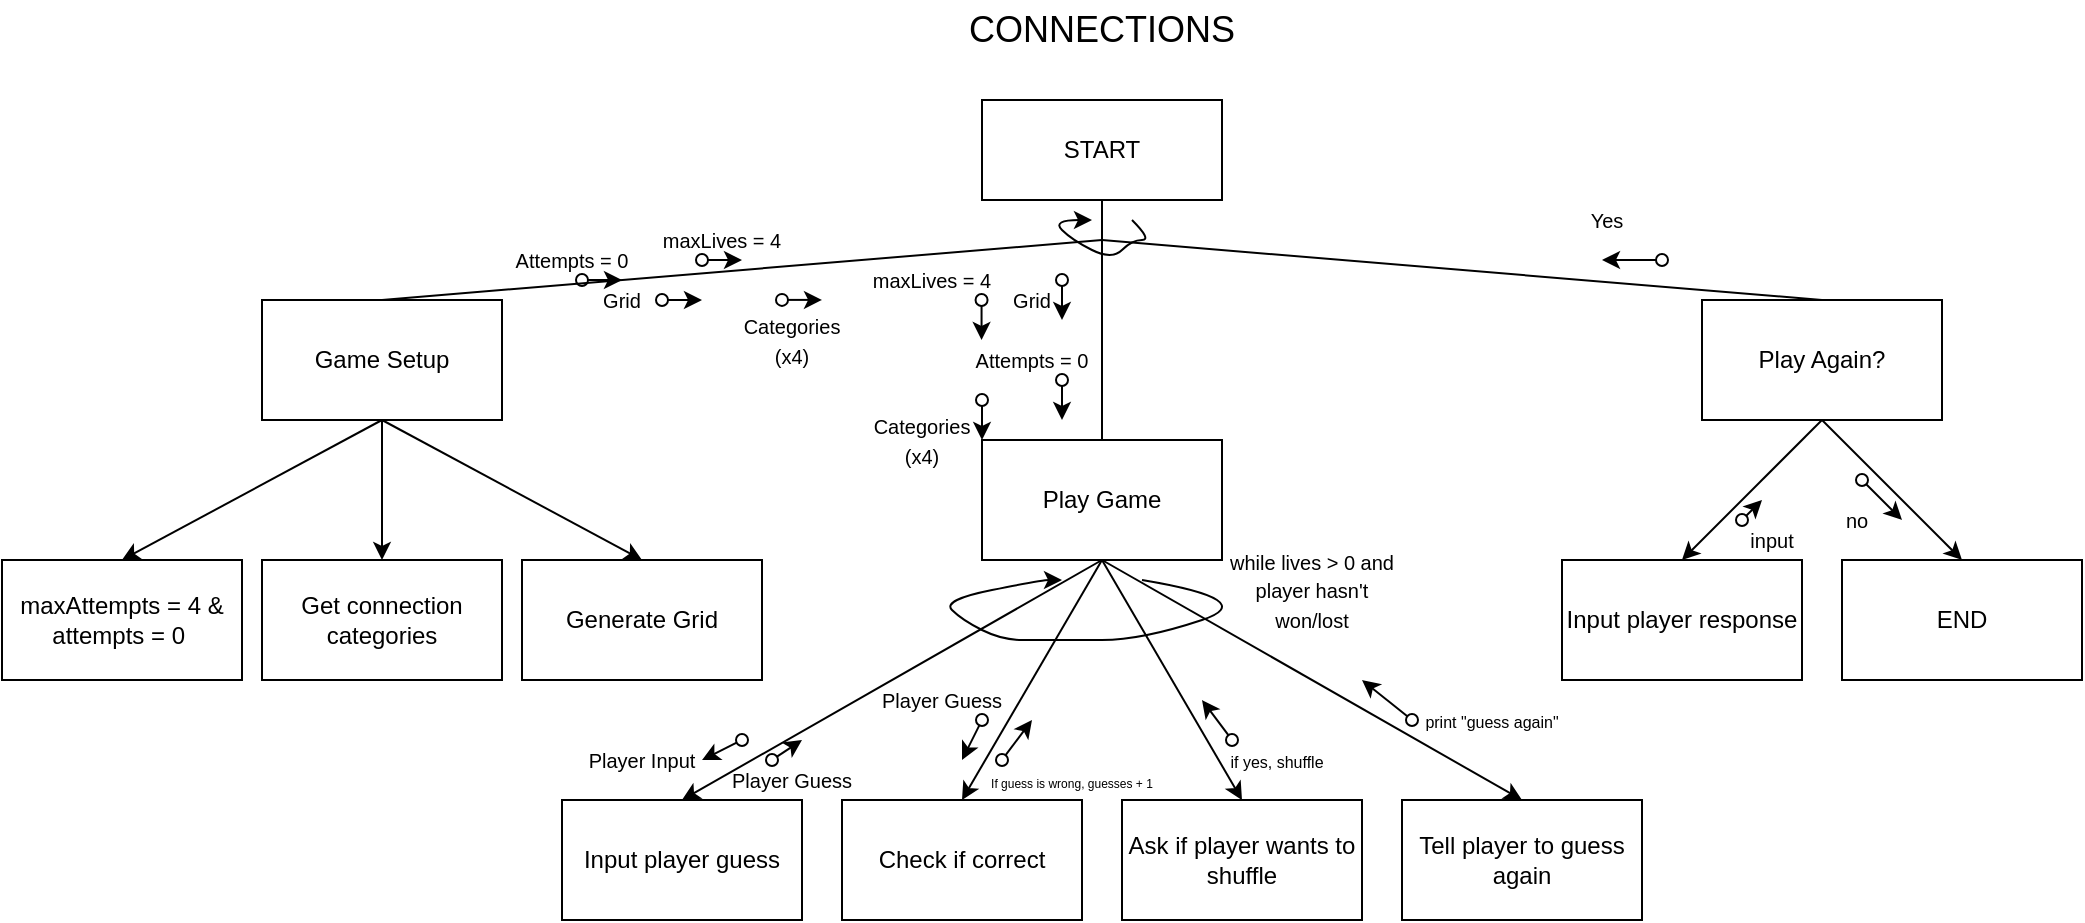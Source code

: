 <mxfile version="24.0.7" type="device">
  <diagram id="C5RBs43oDa-KdzZeNtuy" name="Page-1">
    <mxGraphModel dx="3827" dy="1514" grid="1" gridSize="10" guides="1" tooltips="1" connect="1" arrows="1" fold="1" page="1" pageScale="1" pageWidth="827" pageHeight="1169" math="0" shadow="0">
      <root>
        <mxCell id="WIyWlLk6GJQsqaUBKTNV-0" />
        <mxCell id="WIyWlLk6GJQsqaUBKTNV-1" parent="WIyWlLk6GJQsqaUBKTNV-0" />
        <mxCell id="Q6kSdcH3bPvuIhMGrKR0-1" value="&lt;font style=&quot;font-size: 18px;&quot;&gt;CONNECTIONS&lt;/font&gt;" style="text;html=1;align=center;verticalAlign=middle;whiteSpace=wrap;rounded=0;" parent="WIyWlLk6GJQsqaUBKTNV-1" vertex="1">
          <mxGeometry x="224" y="22" width="180" height="30" as="geometry" />
        </mxCell>
        <mxCell id="tvPlYiS4YBXItze0JCn1-2" value="" style="curved=1;endArrow=classic;html=1;rounded=0;" parent="WIyWlLk6GJQsqaUBKTNV-1" edge="1">
          <mxGeometry width="50" height="50" relative="1" as="geometry">
            <mxPoint x="334" y="312" as="sourcePoint" />
            <mxPoint x="294" y="312" as="targetPoint" />
            <Array as="points">
              <mxPoint x="394" y="322" />
              <mxPoint x="334" y="342" />
              <mxPoint x="294" y="342" />
              <mxPoint x="284" y="342" />
              <mxPoint x="264" y="342" />
              <mxPoint x="244" y="332" />
              <mxPoint x="234" y="322" />
              <mxPoint x="284" y="312" />
            </Array>
          </mxGeometry>
        </mxCell>
        <mxCell id="fhvomBdY3sjXvyRMCnTw-0" value="START" style="rounded=0;whiteSpace=wrap;html=1;" parent="WIyWlLk6GJQsqaUBKTNV-1" vertex="1">
          <mxGeometry x="254" y="72" width="120" height="50" as="geometry" />
        </mxCell>
        <mxCell id="fhvomBdY3sjXvyRMCnTw-1" value="Game Setup" style="rounded=0;whiteSpace=wrap;html=1;" parent="WIyWlLk6GJQsqaUBKTNV-1" vertex="1">
          <mxGeometry x="-106" y="172" width="120" height="60" as="geometry" />
        </mxCell>
        <mxCell id="fhvomBdY3sjXvyRMCnTw-2" value="Play Game" style="rounded=0;whiteSpace=wrap;html=1;" parent="WIyWlLk6GJQsqaUBKTNV-1" vertex="1">
          <mxGeometry x="254" y="242" width="120" height="60" as="geometry" />
        </mxCell>
        <mxCell id="fhvomBdY3sjXvyRMCnTw-3" value="Input player guess" style="rounded=0;whiteSpace=wrap;html=1;" parent="WIyWlLk6GJQsqaUBKTNV-1" vertex="1">
          <mxGeometry x="44" y="422" width="120" height="60" as="geometry" />
        </mxCell>
        <mxCell id="fhvomBdY3sjXvyRMCnTw-4" value="Play Again?" style="rounded=0;whiteSpace=wrap;html=1;" parent="WIyWlLk6GJQsqaUBKTNV-1" vertex="1">
          <mxGeometry x="614" y="172" width="120" height="60" as="geometry" />
        </mxCell>
        <mxCell id="fhvomBdY3sjXvyRMCnTw-5" value="" style="endArrow=none;html=1;rounded=0;exitX=0.5;exitY=0;exitDx=0;exitDy=0;" parent="WIyWlLk6GJQsqaUBKTNV-1" source="fhvomBdY3sjXvyRMCnTw-1" edge="1">
          <mxGeometry width="50" height="50" relative="1" as="geometry">
            <mxPoint x="284" y="232" as="sourcePoint" />
            <mxPoint x="314" y="142" as="targetPoint" />
          </mxGeometry>
        </mxCell>
        <mxCell id="fhvomBdY3sjXvyRMCnTw-6" value="" style="endArrow=none;html=1;rounded=0;entryX=0.5;entryY=1;entryDx=0;entryDy=0;exitX=0.5;exitY=0;exitDx=0;exitDy=0;" parent="WIyWlLk6GJQsqaUBKTNV-1" source="fhvomBdY3sjXvyRMCnTw-2" target="fhvomBdY3sjXvyRMCnTw-0" edge="1">
          <mxGeometry width="50" height="50" relative="1" as="geometry">
            <mxPoint x="314" y="252" as="sourcePoint" />
            <mxPoint x="364" y="202" as="targetPoint" />
          </mxGeometry>
        </mxCell>
        <mxCell id="fhvomBdY3sjXvyRMCnTw-7" value="" style="endArrow=none;html=1;rounded=0;exitX=0.5;exitY=0;exitDx=0;exitDy=0;" parent="WIyWlLk6GJQsqaUBKTNV-1" source="fhvomBdY3sjXvyRMCnTw-4" edge="1">
          <mxGeometry width="50" height="50" relative="1" as="geometry">
            <mxPoint x="434" y="242" as="sourcePoint" />
            <mxPoint x="314" y="142" as="targetPoint" />
          </mxGeometry>
        </mxCell>
        <mxCell id="fhvomBdY3sjXvyRMCnTw-12" value="" style="endArrow=classic;html=1;rounded=0;startArrow=oval;startFill=0;" parent="WIyWlLk6GJQsqaUBKTNV-1" edge="1">
          <mxGeometry width="50" height="50" relative="1" as="geometry">
            <mxPoint x="94" y="172" as="sourcePoint" />
            <mxPoint x="114" y="172" as="targetPoint" />
            <Array as="points">
              <mxPoint x="94" y="172" />
            </Array>
          </mxGeometry>
        </mxCell>
        <mxCell id="fhvomBdY3sjXvyRMCnTw-13" value="maxAttempts = 4 &amp;amp; attempts = 0&amp;nbsp;" style="rounded=0;whiteSpace=wrap;html=1;" parent="WIyWlLk6GJQsqaUBKTNV-1" vertex="1">
          <mxGeometry x="-236" y="302" width="120" height="60" as="geometry" />
        </mxCell>
        <mxCell id="fhvomBdY3sjXvyRMCnTw-14" value="Get connection categories" style="rounded=0;whiteSpace=wrap;html=1;" parent="WIyWlLk6GJQsqaUBKTNV-1" vertex="1">
          <mxGeometry x="-106" y="302" width="120" height="60" as="geometry" />
        </mxCell>
        <mxCell id="fhvomBdY3sjXvyRMCnTw-15" value="Generate Grid" style="rounded=0;whiteSpace=wrap;html=1;" parent="WIyWlLk6GJQsqaUBKTNV-1" vertex="1">
          <mxGeometry x="24" y="302" width="120" height="60" as="geometry" />
        </mxCell>
        <mxCell id="fhvomBdY3sjXvyRMCnTw-16" value="" style="endArrow=classic;html=1;rounded=0;exitX=0.5;exitY=1;exitDx=0;exitDy=0;entryX=0.5;entryY=0;entryDx=0;entryDy=0;" parent="WIyWlLk6GJQsqaUBKTNV-1" source="fhvomBdY3sjXvyRMCnTw-1" target="fhvomBdY3sjXvyRMCnTw-15" edge="1">
          <mxGeometry width="50" height="50" relative="1" as="geometry">
            <mxPoint x="34" y="222" as="sourcePoint" />
            <mxPoint x="84" y="172" as="targetPoint" />
          </mxGeometry>
        </mxCell>
        <mxCell id="fhvomBdY3sjXvyRMCnTw-17" value="" style="endArrow=classic;html=1;rounded=0;entryX=0.5;entryY=0;entryDx=0;entryDy=0;exitX=0.5;exitY=1;exitDx=0;exitDy=0;" parent="WIyWlLk6GJQsqaUBKTNV-1" source="fhvomBdY3sjXvyRMCnTw-1" target="fhvomBdY3sjXvyRMCnTw-14" edge="1">
          <mxGeometry width="50" height="50" relative="1" as="geometry">
            <mxPoint x="-6" y="232" as="sourcePoint" />
            <mxPoint x="24" y="232" as="targetPoint" />
          </mxGeometry>
        </mxCell>
        <mxCell id="fhvomBdY3sjXvyRMCnTw-18" value="" style="endArrow=classic;html=1;rounded=0;entryX=0.5;entryY=0;entryDx=0;entryDy=0;exitX=0.5;exitY=1;exitDx=0;exitDy=0;" parent="WIyWlLk6GJQsqaUBKTNV-1" source="fhvomBdY3sjXvyRMCnTw-1" target="fhvomBdY3sjXvyRMCnTw-13" edge="1">
          <mxGeometry width="50" height="50" relative="1" as="geometry">
            <mxPoint x="-126" y="242" as="sourcePoint" />
            <mxPoint x="-76" y="192" as="targetPoint" />
          </mxGeometry>
        </mxCell>
        <mxCell id="fhvomBdY3sjXvyRMCnTw-19" value="" style="endArrow=classic;html=1;rounded=0;startArrow=oval;startFill=0;" parent="WIyWlLk6GJQsqaUBKTNV-1" edge="1">
          <mxGeometry width="50" height="50" relative="1" as="geometry">
            <mxPoint x="154" y="171.95" as="sourcePoint" />
            <mxPoint x="174" y="171.95" as="targetPoint" />
            <Array as="points">
              <mxPoint x="154" y="171.95" />
            </Array>
          </mxGeometry>
        </mxCell>
        <mxCell id="fhvomBdY3sjXvyRMCnTw-20" value="" style="endArrow=classic;html=1;rounded=0;startArrow=oval;startFill=0;" parent="WIyWlLk6GJQsqaUBKTNV-1" edge="1">
          <mxGeometry width="50" height="50" relative="1" as="geometry">
            <mxPoint x="54" y="162" as="sourcePoint" />
            <mxPoint x="74" y="162" as="targetPoint" />
            <Array as="points">
              <mxPoint x="54" y="162" />
            </Array>
          </mxGeometry>
        </mxCell>
        <mxCell id="fhvomBdY3sjXvyRMCnTw-21" value="" style="endArrow=classic;html=1;rounded=0;startArrow=oval;startFill=0;" parent="WIyWlLk6GJQsqaUBKTNV-1" edge="1">
          <mxGeometry width="50" height="50" relative="1" as="geometry">
            <mxPoint x="114" y="152" as="sourcePoint" />
            <mxPoint x="134" y="152" as="targetPoint" />
            <Array as="points">
              <mxPoint x="114" y="152" />
            </Array>
          </mxGeometry>
        </mxCell>
        <mxCell id="fhvomBdY3sjXvyRMCnTw-22" value="&lt;font style=&quot;font-size: 10px;&quot;&gt;Grid&lt;/font&gt;" style="text;html=1;align=center;verticalAlign=middle;whiteSpace=wrap;rounded=0;" parent="WIyWlLk6GJQsqaUBKTNV-1" vertex="1">
          <mxGeometry x="64" y="162" width="20" height="20" as="geometry" />
        </mxCell>
        <mxCell id="fhvomBdY3sjXvyRMCnTw-23" value="&lt;span style=&quot;font-size: 10px;&quot;&gt;Categories (x4)&lt;/span&gt;" style="text;html=1;align=center;verticalAlign=middle;whiteSpace=wrap;rounded=0;" parent="WIyWlLk6GJQsqaUBKTNV-1" vertex="1">
          <mxGeometry x="134" y="172" width="50" height="40" as="geometry" />
        </mxCell>
        <mxCell id="fhvomBdY3sjXvyRMCnTw-24" value="&lt;span style=&quot;font-size: 10px;&quot;&gt;Attempts = 0&lt;/span&gt;" style="text;html=1;align=center;verticalAlign=middle;whiteSpace=wrap;rounded=0;" parent="WIyWlLk6GJQsqaUBKTNV-1" vertex="1">
          <mxGeometry x="14" y="142" width="70" height="20" as="geometry" />
        </mxCell>
        <mxCell id="fhvomBdY3sjXvyRMCnTw-26" value="&lt;span style=&quot;font-size: 10px;&quot;&gt;maxLives = 4&lt;/span&gt;" style="text;html=1;align=center;verticalAlign=middle;whiteSpace=wrap;rounded=0;" parent="WIyWlLk6GJQsqaUBKTNV-1" vertex="1">
          <mxGeometry x="84" y="132" width="80" height="20" as="geometry" />
        </mxCell>
        <mxCell id="fhvomBdY3sjXvyRMCnTw-28" value="Ask if player wants to shuffle" style="rounded=0;whiteSpace=wrap;html=1;" parent="WIyWlLk6GJQsqaUBKTNV-1" vertex="1">
          <mxGeometry x="324" y="422" width="120" height="60" as="geometry" />
        </mxCell>
        <mxCell id="fhvomBdY3sjXvyRMCnTw-29" value="Check if correct" style="rounded=0;whiteSpace=wrap;html=1;" parent="WIyWlLk6GJQsqaUBKTNV-1" vertex="1">
          <mxGeometry x="184" y="422" width="120" height="60" as="geometry" />
        </mxCell>
        <mxCell id="fhvomBdY3sjXvyRMCnTw-31" value="" style="endArrow=classic;html=1;rounded=0;exitX=0.5;exitY=1;exitDx=0;exitDy=0;entryX=0.5;entryY=0;entryDx=0;entryDy=0;" parent="WIyWlLk6GJQsqaUBKTNV-1" source="fhvomBdY3sjXvyRMCnTw-2" target="fhvomBdY3sjXvyRMCnTw-29" edge="1">
          <mxGeometry width="50" height="50" relative="1" as="geometry">
            <mxPoint x="374" y="362" as="sourcePoint" />
            <mxPoint x="424" y="312" as="targetPoint" />
          </mxGeometry>
        </mxCell>
        <mxCell id="fhvomBdY3sjXvyRMCnTw-32" value="" style="endArrow=classic;html=1;rounded=0;exitX=0.5;exitY=1;exitDx=0;exitDy=0;entryX=0.5;entryY=0;entryDx=0;entryDy=0;" parent="WIyWlLk6GJQsqaUBKTNV-1" source="fhvomBdY3sjXvyRMCnTw-2" target="fhvomBdY3sjXvyRMCnTw-3" edge="1">
          <mxGeometry width="50" height="50" relative="1" as="geometry">
            <mxPoint x="374" y="362" as="sourcePoint" />
            <mxPoint x="424" y="312" as="targetPoint" />
          </mxGeometry>
        </mxCell>
        <mxCell id="fhvomBdY3sjXvyRMCnTw-33" value="" style="endArrow=classic;html=1;rounded=0;exitX=0.5;exitY=1;exitDx=0;exitDy=0;entryX=0.5;entryY=0;entryDx=0;entryDy=0;" parent="WIyWlLk6GJQsqaUBKTNV-1" source="fhvomBdY3sjXvyRMCnTw-2" target="fhvomBdY3sjXvyRMCnTw-28" edge="1">
          <mxGeometry width="50" height="50" relative="1" as="geometry">
            <mxPoint x="374" y="362" as="sourcePoint" />
            <mxPoint x="424" y="312" as="targetPoint" />
          </mxGeometry>
        </mxCell>
        <mxCell id="fhvomBdY3sjXvyRMCnTw-34" value="Tell player to guess again" style="rounded=0;whiteSpace=wrap;html=1;" parent="WIyWlLk6GJQsqaUBKTNV-1" vertex="1">
          <mxGeometry x="464" y="422" width="120" height="60" as="geometry" />
        </mxCell>
        <mxCell id="fhvomBdY3sjXvyRMCnTw-35" value="" style="endArrow=classic;html=1;rounded=0;exitX=0.5;exitY=1;exitDx=0;exitDy=0;entryX=0.5;entryY=0;entryDx=0;entryDy=0;" parent="WIyWlLk6GJQsqaUBKTNV-1" source="fhvomBdY3sjXvyRMCnTw-2" target="fhvomBdY3sjXvyRMCnTw-34" edge="1">
          <mxGeometry width="50" height="50" relative="1" as="geometry">
            <mxPoint x="364" y="472" as="sourcePoint" />
            <mxPoint x="414" y="422" as="targetPoint" />
          </mxGeometry>
        </mxCell>
        <mxCell id="fhvomBdY3sjXvyRMCnTw-36" value="" style="endArrow=classic;html=1;rounded=0;startArrow=oval;startFill=0;" parent="WIyWlLk6GJQsqaUBKTNV-1" edge="1">
          <mxGeometry width="50" height="50" relative="1" as="geometry">
            <mxPoint x="134" y="392" as="sourcePoint" />
            <mxPoint x="114" y="402" as="targetPoint" />
            <Array as="points">
              <mxPoint x="134" y="392" />
            </Array>
          </mxGeometry>
        </mxCell>
        <mxCell id="fhvomBdY3sjXvyRMCnTw-37" value="&lt;font style=&quot;font-size: 10px;&quot;&gt;Player Guess&lt;/font&gt;" style="text;html=1;align=center;verticalAlign=middle;whiteSpace=wrap;rounded=0;" parent="WIyWlLk6GJQsqaUBKTNV-1" vertex="1">
          <mxGeometry x="199" y="362" width="70" height="20" as="geometry" />
        </mxCell>
        <mxCell id="fhvomBdY3sjXvyRMCnTw-38" value="" style="endArrow=classic;html=1;rounded=0;startArrow=oval;startFill=0;" parent="WIyWlLk6GJQsqaUBKTNV-1" edge="1">
          <mxGeometry width="50" height="50" relative="1" as="geometry">
            <mxPoint x="149" y="402" as="sourcePoint" />
            <mxPoint x="164" y="392" as="targetPoint" />
            <Array as="points">
              <mxPoint x="149" y="402" />
            </Array>
          </mxGeometry>
        </mxCell>
        <mxCell id="fhvomBdY3sjXvyRMCnTw-39" value="&lt;font style=&quot;font-size: 10px;&quot;&gt;Player Input&lt;/font&gt;" style="text;html=1;align=center;verticalAlign=middle;whiteSpace=wrap;rounded=0;" parent="WIyWlLk6GJQsqaUBKTNV-1" vertex="1">
          <mxGeometry x="49" y="392" width="70" height="20" as="geometry" />
        </mxCell>
        <mxCell id="fhvomBdY3sjXvyRMCnTw-41" value="" style="endArrow=classic;html=1;rounded=0;startArrow=oval;startFill=0;" parent="WIyWlLk6GJQsqaUBKTNV-1" edge="1">
          <mxGeometry width="50" height="50" relative="1" as="geometry">
            <mxPoint x="254" y="382" as="sourcePoint" />
            <mxPoint x="244" y="402" as="targetPoint" />
            <Array as="points">
              <mxPoint x="254" y="382" />
            </Array>
          </mxGeometry>
        </mxCell>
        <mxCell id="fhvomBdY3sjXvyRMCnTw-42" value="&lt;font style=&quot;font-size: 10px;&quot;&gt;Player Guess&lt;/font&gt;" style="text;html=1;align=center;verticalAlign=middle;whiteSpace=wrap;rounded=0;" parent="WIyWlLk6GJQsqaUBKTNV-1" vertex="1">
          <mxGeometry x="124" y="402" width="70" height="20" as="geometry" />
        </mxCell>
        <mxCell id="fhvomBdY3sjXvyRMCnTw-44" value="" style="endArrow=classic;html=1;rounded=0;startArrow=oval;startFill=0;" parent="WIyWlLk6GJQsqaUBKTNV-1" edge="1">
          <mxGeometry width="50" height="50" relative="1" as="geometry">
            <mxPoint x="264" y="402" as="sourcePoint" />
            <mxPoint x="279" y="382" as="targetPoint" />
            <Array as="points">
              <mxPoint x="264" y="402" />
            </Array>
          </mxGeometry>
        </mxCell>
        <mxCell id="fhvomBdY3sjXvyRMCnTw-45" value="&lt;span style=&quot;font-size: 6px;&quot;&gt;If guess is wrong, guesses + 1&lt;/span&gt;" style="text;html=1;align=center;verticalAlign=middle;whiteSpace=wrap;rounded=0;" parent="WIyWlLk6GJQsqaUBKTNV-1" vertex="1">
          <mxGeometry x="254" y="412" width="90" as="geometry" />
        </mxCell>
        <mxCell id="fhvomBdY3sjXvyRMCnTw-46" value="" style="endArrow=classic;html=1;rounded=0;startArrow=oval;startFill=0;" parent="WIyWlLk6GJQsqaUBKTNV-1" edge="1">
          <mxGeometry width="50" height="50" relative="1" as="geometry">
            <mxPoint x="379" y="392" as="sourcePoint" />
            <mxPoint x="364" y="372" as="targetPoint" />
            <Array as="points">
              <mxPoint x="379" y="392" />
            </Array>
          </mxGeometry>
        </mxCell>
        <mxCell id="fhvomBdY3sjXvyRMCnTw-47" value="&lt;font style=&quot;font-size: 8px;&quot;&gt;if yes, shuffle&lt;/font&gt;" style="text;html=1;align=center;verticalAlign=middle;whiteSpace=wrap;rounded=0;" parent="WIyWlLk6GJQsqaUBKTNV-1" vertex="1">
          <mxGeometry x="374" y="392" width="55" height="20" as="geometry" />
        </mxCell>
        <mxCell id="fhvomBdY3sjXvyRMCnTw-48" value="" style="endArrow=classic;html=1;rounded=0;startArrow=oval;startFill=0;" parent="WIyWlLk6GJQsqaUBKTNV-1" edge="1">
          <mxGeometry width="50" height="50" relative="1" as="geometry">
            <mxPoint x="469" y="382" as="sourcePoint" />
            <mxPoint x="444" y="362" as="targetPoint" />
            <Array as="points">
              <mxPoint x="469" y="382" />
            </Array>
          </mxGeometry>
        </mxCell>
        <mxCell id="fhvomBdY3sjXvyRMCnTw-49" value="&lt;span style=&quot;font-size: 8px;&quot;&gt;print &quot;guess again&quot;&lt;/span&gt;" style="text;html=1;align=center;verticalAlign=middle;whiteSpace=wrap;rounded=0;" parent="WIyWlLk6GJQsqaUBKTNV-1" vertex="1">
          <mxGeometry x="474" y="372" width="70" height="20" as="geometry" />
        </mxCell>
        <mxCell id="fhvomBdY3sjXvyRMCnTw-50" value="" style="endArrow=classic;html=1;rounded=0;startArrow=oval;startFill=0;" parent="WIyWlLk6GJQsqaUBKTNV-1" edge="1">
          <mxGeometry width="50" height="50" relative="1" as="geometry">
            <mxPoint x="294" y="162" as="sourcePoint" />
            <mxPoint x="294" y="182" as="targetPoint" />
            <Array as="points">
              <mxPoint x="294" y="162" />
            </Array>
          </mxGeometry>
        </mxCell>
        <mxCell id="fhvomBdY3sjXvyRMCnTw-54" value="" style="endArrow=classic;html=1;rounded=0;startArrow=oval;startFill=0;" parent="WIyWlLk6GJQsqaUBKTNV-1" edge="1">
          <mxGeometry width="50" height="50" relative="1" as="geometry">
            <mxPoint x="294" y="212" as="sourcePoint" />
            <mxPoint x="294" y="232" as="targetPoint" />
            <Array as="points">
              <mxPoint x="294" y="212" />
            </Array>
          </mxGeometry>
        </mxCell>
        <mxCell id="fhvomBdY3sjXvyRMCnTw-56" value="" style="endArrow=classic;html=1;rounded=0;startArrow=oval;startFill=0;" parent="WIyWlLk6GJQsqaUBKTNV-1" edge="1">
          <mxGeometry width="50" height="50" relative="1" as="geometry">
            <mxPoint x="254" y="222" as="sourcePoint" />
            <mxPoint x="254" y="242" as="targetPoint" />
            <Array as="points">
              <mxPoint x="254" y="222" />
            </Array>
          </mxGeometry>
        </mxCell>
        <mxCell id="fhvomBdY3sjXvyRMCnTw-57" value="" style="endArrow=classic;html=1;rounded=0;startArrow=oval;startFill=0;" parent="WIyWlLk6GJQsqaUBKTNV-1" edge="1">
          <mxGeometry width="50" height="50" relative="1" as="geometry">
            <mxPoint x="253.78" y="172" as="sourcePoint" />
            <mxPoint x="253.78" y="192" as="targetPoint" />
            <Array as="points">
              <mxPoint x="253.78" y="172" />
            </Array>
          </mxGeometry>
        </mxCell>
        <mxCell id="fhvomBdY3sjXvyRMCnTw-58" value="&lt;span style=&quot;font-size: 10px;&quot;&gt;Categories (x4)&lt;/span&gt;" style="text;html=1;align=center;verticalAlign=middle;whiteSpace=wrap;rounded=0;" parent="WIyWlLk6GJQsqaUBKTNV-1" vertex="1">
          <mxGeometry x="199" y="222" width="50" height="40" as="geometry" />
        </mxCell>
        <mxCell id="fhvomBdY3sjXvyRMCnTw-59" value="&lt;font style=&quot;font-size: 10px;&quot;&gt;Grid&lt;/font&gt;" style="text;html=1;align=center;verticalAlign=middle;whiteSpace=wrap;rounded=0;" parent="WIyWlLk6GJQsqaUBKTNV-1" vertex="1">
          <mxGeometry x="269" y="162" width="20" height="20" as="geometry" />
        </mxCell>
        <mxCell id="fhvomBdY3sjXvyRMCnTw-60" value="&lt;span style=&quot;font-size: 10px;&quot;&gt;maxLives = 4&lt;/span&gt;" style="text;html=1;align=center;verticalAlign=middle;whiteSpace=wrap;rounded=0;" parent="WIyWlLk6GJQsqaUBKTNV-1" vertex="1">
          <mxGeometry x="189" y="152" width="80" height="20" as="geometry" />
        </mxCell>
        <mxCell id="fhvomBdY3sjXvyRMCnTw-61" value="&lt;span style=&quot;font-size: 10px;&quot;&gt;Attempts = 0&lt;/span&gt;" style="text;html=1;align=center;verticalAlign=middle;whiteSpace=wrap;rounded=0;" parent="WIyWlLk6GJQsqaUBKTNV-1" vertex="1">
          <mxGeometry x="244" y="192" width="70" height="20" as="geometry" />
        </mxCell>
        <mxCell id="fhvomBdY3sjXvyRMCnTw-62" value="&lt;font style=&quot;font-size: 10px;&quot;&gt;while lives &amp;gt; 0 and player hasn&#39;t won/lost&lt;/font&gt;" style="text;html=1;align=center;verticalAlign=middle;whiteSpace=wrap;rounded=0;" parent="WIyWlLk6GJQsqaUBKTNV-1" vertex="1">
          <mxGeometry x="374" y="302" width="90" height="30" as="geometry" />
        </mxCell>
        <mxCell id="fhvomBdY3sjXvyRMCnTw-63" value="" style="curved=1;endArrow=classic;html=1;rounded=0;" parent="WIyWlLk6GJQsqaUBKTNV-1" edge="1">
          <mxGeometry width="50" height="50" relative="1" as="geometry">
            <mxPoint x="329" y="132" as="sourcePoint" />
            <mxPoint x="309" y="132" as="targetPoint" />
            <Array as="points">
              <mxPoint x="339" y="142" />
              <mxPoint x="329" y="142" />
              <mxPoint x="319" y="152" />
              <mxPoint x="299" y="142" />
              <mxPoint x="289" y="132" />
              <mxPoint x="309" y="132" />
            </Array>
          </mxGeometry>
        </mxCell>
        <mxCell id="fhvomBdY3sjXvyRMCnTw-64" value="Input player response" style="rounded=0;whiteSpace=wrap;html=1;" parent="WIyWlLk6GJQsqaUBKTNV-1" vertex="1">
          <mxGeometry x="544" y="302" width="120" height="60" as="geometry" />
        </mxCell>
        <mxCell id="fhvomBdY3sjXvyRMCnTw-65" value="" style="endArrow=classic;html=1;rounded=0;exitX=0.5;exitY=1;exitDx=0;exitDy=0;entryX=0.5;entryY=0;entryDx=0;entryDy=0;" parent="WIyWlLk6GJQsqaUBKTNV-1" source="fhvomBdY3sjXvyRMCnTw-4" target="fhvomBdY3sjXvyRMCnTw-64" edge="1">
          <mxGeometry width="50" height="50" relative="1" as="geometry">
            <mxPoint x="594" y="272" as="sourcePoint" />
            <mxPoint x="644" y="222" as="targetPoint" />
          </mxGeometry>
        </mxCell>
        <mxCell id="fhvomBdY3sjXvyRMCnTw-67" value="END" style="rounded=0;whiteSpace=wrap;html=1;" parent="WIyWlLk6GJQsqaUBKTNV-1" vertex="1">
          <mxGeometry x="684" y="302" width="120" height="60" as="geometry" />
        </mxCell>
        <mxCell id="fhvomBdY3sjXvyRMCnTw-68" value="" style="endArrow=classic;html=1;rounded=0;exitX=0.5;exitY=1;exitDx=0;exitDy=0;entryX=0.5;entryY=0;entryDx=0;entryDy=0;" parent="WIyWlLk6GJQsqaUBKTNV-1" source="fhvomBdY3sjXvyRMCnTw-4" target="fhvomBdY3sjXvyRMCnTw-67" edge="1">
          <mxGeometry width="50" height="50" relative="1" as="geometry">
            <mxPoint x="594" y="272" as="sourcePoint" />
            <mxPoint x="644" y="222" as="targetPoint" />
          </mxGeometry>
        </mxCell>
        <mxCell id="fhvomBdY3sjXvyRMCnTw-69" value="" style="endArrow=classic;html=1;rounded=0;startArrow=oval;startFill=0;" parent="WIyWlLk6GJQsqaUBKTNV-1" edge="1">
          <mxGeometry width="50" height="50" relative="1" as="geometry">
            <mxPoint x="694" y="262" as="sourcePoint" />
            <mxPoint x="714" y="282" as="targetPoint" />
            <Array as="points">
              <mxPoint x="694" y="262" />
            </Array>
          </mxGeometry>
        </mxCell>
        <mxCell id="fhvomBdY3sjXvyRMCnTw-70" value="" style="endArrow=classic;html=1;rounded=0;startArrow=oval;startFill=0;" parent="WIyWlLk6GJQsqaUBKTNV-1" edge="1">
          <mxGeometry width="50" height="50" relative="1" as="geometry">
            <mxPoint x="634" y="282" as="sourcePoint" />
            <mxPoint x="644" y="272" as="targetPoint" />
            <Array as="points">
              <mxPoint x="634" y="282" />
            </Array>
          </mxGeometry>
        </mxCell>
        <mxCell id="fhvomBdY3sjXvyRMCnTw-71" value="&lt;font style=&quot;font-size: 10px;&quot;&gt;no&lt;/font&gt;" style="text;html=1;align=center;verticalAlign=middle;whiteSpace=wrap;rounded=0;" parent="WIyWlLk6GJQsqaUBKTNV-1" vertex="1">
          <mxGeometry x="684" y="272" width="15" height="20" as="geometry" />
        </mxCell>
        <mxCell id="fhvomBdY3sjXvyRMCnTw-72" value="&lt;span style=&quot;font-size: 10px;&quot;&gt;input&lt;/span&gt;" style="text;html=1;align=center;verticalAlign=middle;whiteSpace=wrap;rounded=0;" parent="WIyWlLk6GJQsqaUBKTNV-1" vertex="1">
          <mxGeometry x="634" y="282" width="30" height="20" as="geometry" />
        </mxCell>
        <mxCell id="fhvomBdY3sjXvyRMCnTw-73" value="" style="endArrow=classic;html=1;rounded=0;startArrow=oval;startFill=0;" parent="WIyWlLk6GJQsqaUBKTNV-1" edge="1">
          <mxGeometry width="50" height="50" relative="1" as="geometry">
            <mxPoint x="594" y="152" as="sourcePoint" />
            <mxPoint x="564" y="152" as="targetPoint" />
            <Array as="points">
              <mxPoint x="594" y="152" />
            </Array>
          </mxGeometry>
        </mxCell>
        <mxCell id="fhvomBdY3sjXvyRMCnTw-74" value="&lt;span style=&quot;font-size: 10px;&quot;&gt;Yes&lt;/span&gt;" style="text;html=1;align=center;verticalAlign=middle;whiteSpace=wrap;rounded=0;" parent="WIyWlLk6GJQsqaUBKTNV-1" vertex="1">
          <mxGeometry x="559" y="122" width="15" height="20" as="geometry" />
        </mxCell>
      </root>
    </mxGraphModel>
  </diagram>
</mxfile>
